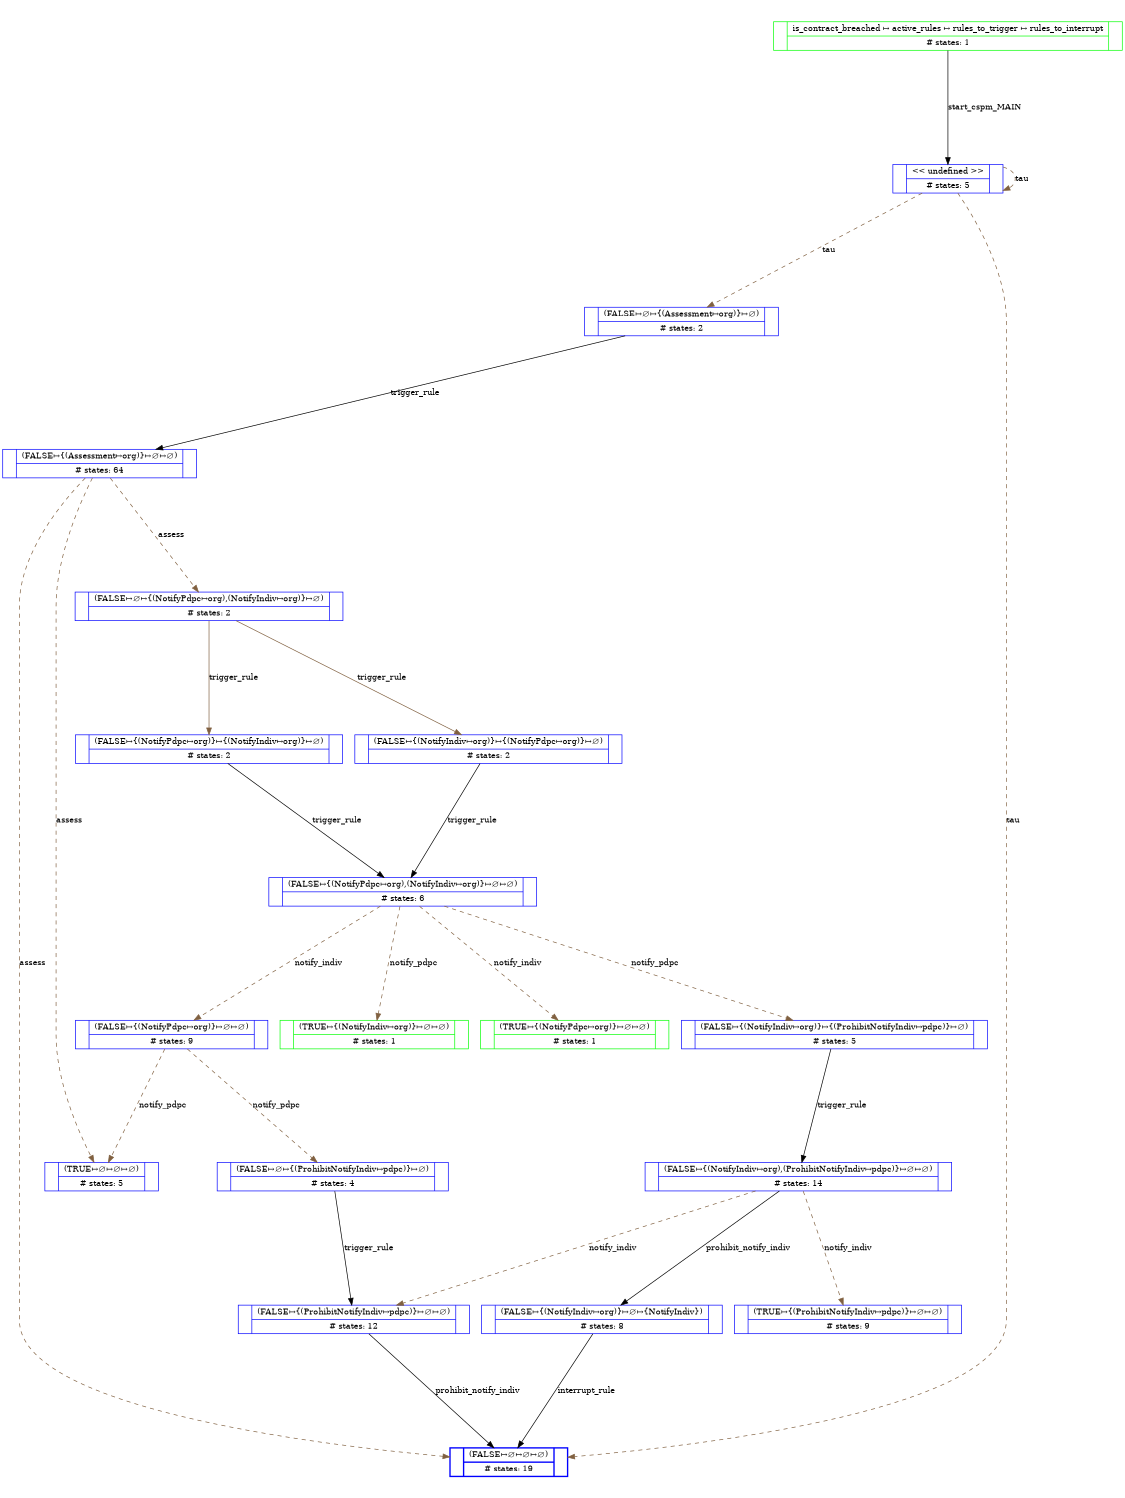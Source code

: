 digraph prob_graph { graph [page="8.5, 11",ratio=fill,size="7.5,10"];
 1 [shape=record, color="green", fontsize=12, label="|{is_contract_breached &#8614; active_rules &#8614; rules_to_trigger &#8614; rules_to_interrupt\n|# states: 1}|"];
 2 [shape=record, color="blue", fontsize=12, label="|{\<\< undefined \>\>\n|# states: 5}|"];
 4 [shape=record, color="blue", fontsize=12, label="|{(FALSE&#8614;&empty;&#8614;\{(Assessment&#8614;org)\}&#8614;&empty;)\n|# states: 2}|"];
 6 [shape=record, color="blue", fontsize=12, label="|{(FALSE&#8614;&empty;&#8614;\{(NotifyPdpc&#8614;org),(NotifyIndiv&#8614;org)\}&#8614;&empty;)\n|# states: 2}|"];
 13 [shape=record, color="green", fontsize=12, label="|{(TRUE&#8614;\{(NotifyIndiv&#8614;org)\}&#8614;&empty;&#8614;&empty;)\n|# states: 1}|"];
 14 [shape=record, color="green", fontsize=12, label="|{(TRUE&#8614;\{(NotifyPdpc&#8614;org)\}&#8614;&empty;&#8614;&empty;)\n|# states: 1}|"];
 16 [shape=record, color="blue", fontsize=12, label="|{(FALSE&#8614;\{(NotifyIndiv&#8614;org)\}&#8614;&empty;&#8614;\{NotifyIndiv\})\n|# states: 8}|"];
 15 [shape=record, color="blue", fontsize=12, label="|{(FALSE&#8614;\{(NotifyIndiv&#8614;org),(ProhibitNotifyIndiv&#8614;pdpc)\}&#8614;&empty;&#8614;&empty;)\n|# states: 14}|"];
 17 [shape=record, color="blue", fontsize=12, label="|{(FALSE&#8614;\{(ProhibitNotifyIndiv&#8614;pdpc)\}&#8614;&empty;&#8614;&empty;)\n|# states: 12}|"];
 18 [shape=record, color="blue", fontsize=12, label="|{(TRUE&#8614;\{(ProhibitNotifyIndiv&#8614;pdpc)\}&#8614;&empty;&#8614;&empty;)\n|# states: 9}|"];
 8 [shape=record, color="blue", fontsize=12, label="|{(FALSE&#8614;\{(NotifyPdpc&#8614;org)\}&#8614;\{(NotifyIndiv&#8614;org)\}&#8614;&empty;)\n|# states: 2}|"];
 9 [shape=record, color="blue", fontsize=12, label="|{(FALSE&#8614;\{(NotifyIndiv&#8614;org)\}&#8614;\{(NotifyPdpc&#8614;org)\}&#8614;&empty;)\n|# states: 2}|"];
 10 [shape=record, color="blue", fontsize=12, label="|{(FALSE&#8614;\{(NotifyPdpc&#8614;org),(NotifyIndiv&#8614;org)\}&#8614;&empty;&#8614;&empty;)\n|# states: 6}|"];
 11 [shape=record, color="blue", fontsize=12, label="|{(FALSE&#8614;\{(NotifyIndiv&#8614;org)\}&#8614;\{(ProhibitNotifyIndiv&#8614;pdpc)\}&#8614;&empty;)\n|# states: 5}|"];
 12 [shape=record, color="blue", fontsize=12, label="|{(FALSE&#8614;\{(NotifyPdpc&#8614;org)\}&#8614;&empty;&#8614;&empty;)\n|# states: 9}|"];
 19 [shape=record, color="blue", fontsize=12, label="|{(FALSE&#8614;&empty;&#8614;\{(ProhibitNotifyIndiv&#8614;pdpc)\}&#8614;&empty;)\n|# states: 4}|"];
 5 [shape=record, color="blue", fontsize=12, label="|{(FALSE&#8614;\{(Assessment&#8614;org)\}&#8614;&empty;&#8614;&empty;)\n|# states: 64}|"];
 7 [shape=record, color="blue", fontsize=12, label="|{(TRUE&#8614;&empty;&#8614;&empty;&#8614;&empty;)\n|# states: 5}|"];
 3 [shape=record, style="bold", color="blue", fontsize=12, label="|{(FALSE&#8614;&empty;&#8614;&empty;&#8614;&empty;)\n|# states: 19}|"];


 1 ->  2 [color="black", label="start_cspm_MAIN", fontsize=12];
 2 ->  2 [color="#806040",style="dashed", label="tau", fontsize=12];
 2 ->  3 [color="#806040",style="dashed", label="tau", fontsize=12];
 2 ->  4 [color="#806040",style="dashed", label="tau", fontsize=12];
 4 ->  5 [color="black", label="trigger_rule", fontsize=12];
 5 ->  6 [color="#806040",style="dashed", label="assess", fontsize=12];
 6 ->  8 [color="#806040", label="trigger_rule", fontsize=12];
 6 ->  9 [color="#806040", label="trigger_rule", fontsize=12];
 5 ->  7 [color="#806040",style="dashed", label="assess", fontsize=12];
 8 ->  10 [color="black", label="trigger_rule", fontsize=12];
 9 ->  10 [color="black", label="trigger_rule", fontsize=12];
 10 ->  11 [color="#806040",style="dashed", label="notify_pdpc", fontsize=12];
 10 ->  12 [color="#806040",style="dashed", label="notify_indiv", fontsize=12];
 11 ->  15 [color="black", label="trigger_rule", fontsize=12];
 12 ->  19 [color="#806040",style="dashed", label="notify_pdpc", fontsize=12];
 10 ->  13 [color="#806040",style="dashed", label="notify_pdpc", fontsize=12];
 10 ->  14 [color="#806040",style="dashed", label="notify_indiv", fontsize=12];
 15 ->  16 [color="black", label="prohibit_notify_indiv", fontsize=12];
 15 ->  17 [color="#806040",style="dashed", label="notify_indiv", fontsize=12];
 15 ->  18 [color="#806040",style="dashed", label="notify_indiv", fontsize=12];
 16 ->  3 [color="black", label="interrupt_rule", fontsize=12];
 17 ->  3 [color="black", label="prohibit_notify_indiv", fontsize=12];
 12 ->  7 [color="#806040",style="dashed", label="notify_pdpc", fontsize=12];
 19 ->  17 [color="black", label="trigger_rule", fontsize=12];
 5 ->  3 [color="#806040",style="dashed", label="assess", fontsize=12];

}
